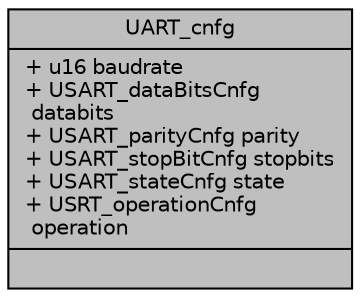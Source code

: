 digraph "UART_cnfg"
{
 // LATEX_PDF_SIZE
  edge [fontname="Helvetica",fontsize="10",labelfontname="Helvetica",labelfontsize="10"];
  node [fontname="Helvetica",fontsize="10",shape=record];
  Node1 [label="{UART_cnfg\n|+ u16 baudrate\l+ USART_dataBitsCnfg\l databits\l+ USART_parityCnfg parity\l+ USART_stopBitCnfg stopbits\l+ USART_stateCnfg state\l+ USRT_operationCnfg\l operation\l|}",height=0.2,width=0.4,color="black", fillcolor="grey75", style="filled", fontcolor="black",tooltip=" "];
}
